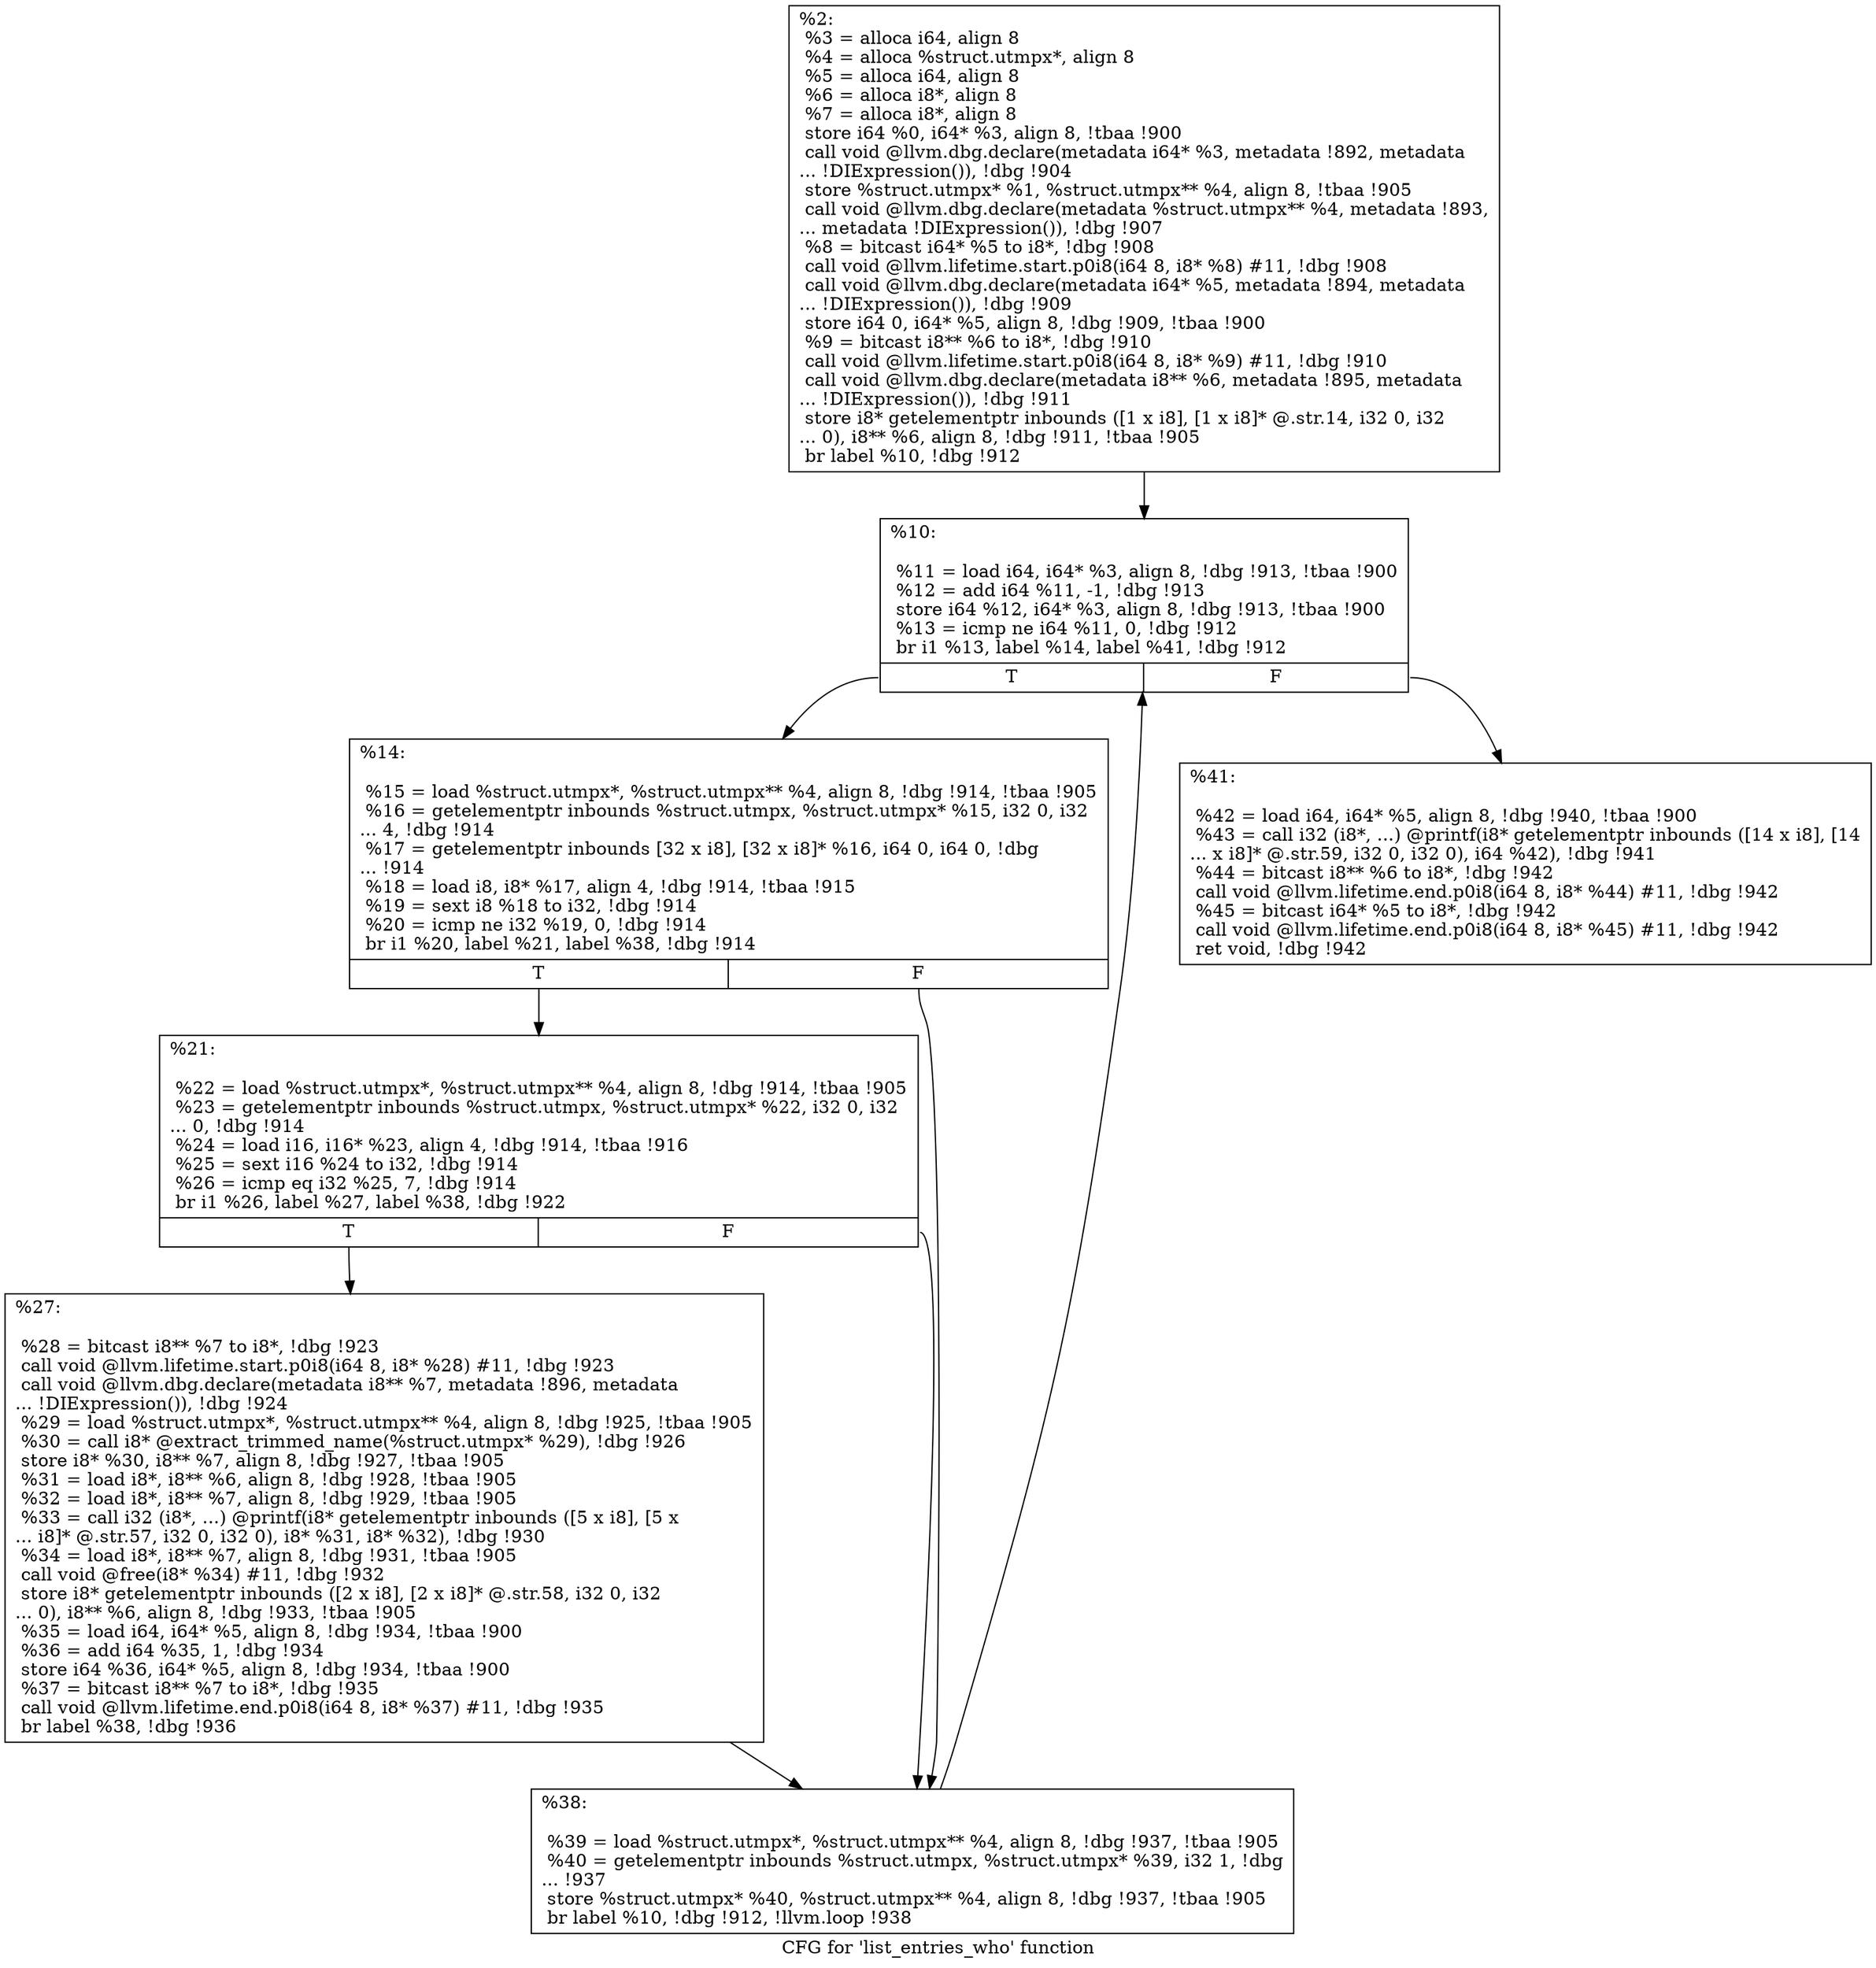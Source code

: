 digraph "CFG for 'list_entries_who' function" {
	label="CFG for 'list_entries_who' function";

	Node0x104ab90 [shape=record,label="{%2:\l  %3 = alloca i64, align 8\l  %4 = alloca %struct.utmpx*, align 8\l  %5 = alloca i64, align 8\l  %6 = alloca i8*, align 8\l  %7 = alloca i8*, align 8\l  store i64 %0, i64* %3, align 8, !tbaa !900\l  call void @llvm.dbg.declare(metadata i64* %3, metadata !892, metadata\l... !DIExpression()), !dbg !904\l  store %struct.utmpx* %1, %struct.utmpx** %4, align 8, !tbaa !905\l  call void @llvm.dbg.declare(metadata %struct.utmpx** %4, metadata !893,\l... metadata !DIExpression()), !dbg !907\l  %8 = bitcast i64* %5 to i8*, !dbg !908\l  call void @llvm.lifetime.start.p0i8(i64 8, i8* %8) #11, !dbg !908\l  call void @llvm.dbg.declare(metadata i64* %5, metadata !894, metadata\l... !DIExpression()), !dbg !909\l  store i64 0, i64* %5, align 8, !dbg !909, !tbaa !900\l  %9 = bitcast i8** %6 to i8*, !dbg !910\l  call void @llvm.lifetime.start.p0i8(i64 8, i8* %9) #11, !dbg !910\l  call void @llvm.dbg.declare(metadata i8** %6, metadata !895, metadata\l... !DIExpression()), !dbg !911\l  store i8* getelementptr inbounds ([1 x i8], [1 x i8]* @.str.14, i32 0, i32\l... 0), i8** %6, align 8, !dbg !911, !tbaa !905\l  br label %10, !dbg !912\l}"];
	Node0x104ab90 -> Node0x10555f0;
	Node0x10555f0 [shape=record,label="{%10:\l\l  %11 = load i64, i64* %3, align 8, !dbg !913, !tbaa !900\l  %12 = add i64 %11, -1, !dbg !913\l  store i64 %12, i64* %3, align 8, !dbg !913, !tbaa !900\l  %13 = icmp ne i64 %11, 0, !dbg !912\l  br i1 %13, label %14, label %41, !dbg !912\l|{<s0>T|<s1>F}}"];
	Node0x10555f0:s0 -> Node0x1055640;
	Node0x10555f0:s1 -> Node0x1055780;
	Node0x1055640 [shape=record,label="{%14:\l\l  %15 = load %struct.utmpx*, %struct.utmpx** %4, align 8, !dbg !914, !tbaa !905\l  %16 = getelementptr inbounds %struct.utmpx, %struct.utmpx* %15, i32 0, i32\l... 4, !dbg !914\l  %17 = getelementptr inbounds [32 x i8], [32 x i8]* %16, i64 0, i64 0, !dbg\l... !914\l  %18 = load i8, i8* %17, align 4, !dbg !914, !tbaa !915\l  %19 = sext i8 %18 to i32, !dbg !914\l  %20 = icmp ne i32 %19, 0, !dbg !914\l  br i1 %20, label %21, label %38, !dbg !914\l|{<s0>T|<s1>F}}"];
	Node0x1055640:s0 -> Node0x1055690;
	Node0x1055640:s1 -> Node0x1055730;
	Node0x1055690 [shape=record,label="{%21:\l\l  %22 = load %struct.utmpx*, %struct.utmpx** %4, align 8, !dbg !914, !tbaa !905\l  %23 = getelementptr inbounds %struct.utmpx, %struct.utmpx* %22, i32 0, i32\l... 0, !dbg !914\l  %24 = load i16, i16* %23, align 4, !dbg !914, !tbaa !916\l  %25 = sext i16 %24 to i32, !dbg !914\l  %26 = icmp eq i32 %25, 7, !dbg !914\l  br i1 %26, label %27, label %38, !dbg !922\l|{<s0>T|<s1>F}}"];
	Node0x1055690:s0 -> Node0x10556e0;
	Node0x1055690:s1 -> Node0x1055730;
	Node0x10556e0 [shape=record,label="{%27:\l\l  %28 = bitcast i8** %7 to i8*, !dbg !923\l  call void @llvm.lifetime.start.p0i8(i64 8, i8* %28) #11, !dbg !923\l  call void @llvm.dbg.declare(metadata i8** %7, metadata !896, metadata\l... !DIExpression()), !dbg !924\l  %29 = load %struct.utmpx*, %struct.utmpx** %4, align 8, !dbg !925, !tbaa !905\l  %30 = call i8* @extract_trimmed_name(%struct.utmpx* %29), !dbg !926\l  store i8* %30, i8** %7, align 8, !dbg !927, !tbaa !905\l  %31 = load i8*, i8** %6, align 8, !dbg !928, !tbaa !905\l  %32 = load i8*, i8** %7, align 8, !dbg !929, !tbaa !905\l  %33 = call i32 (i8*, ...) @printf(i8* getelementptr inbounds ([5 x i8], [5 x\l... i8]* @.str.57, i32 0, i32 0), i8* %31, i8* %32), !dbg !930\l  %34 = load i8*, i8** %7, align 8, !dbg !931, !tbaa !905\l  call void @free(i8* %34) #11, !dbg !932\l  store i8* getelementptr inbounds ([2 x i8], [2 x i8]* @.str.58, i32 0, i32\l... 0), i8** %6, align 8, !dbg !933, !tbaa !905\l  %35 = load i64, i64* %5, align 8, !dbg !934, !tbaa !900\l  %36 = add i64 %35, 1, !dbg !934\l  store i64 %36, i64* %5, align 8, !dbg !934, !tbaa !900\l  %37 = bitcast i8** %7 to i8*, !dbg !935\l  call void @llvm.lifetime.end.p0i8(i64 8, i8* %37) #11, !dbg !935\l  br label %38, !dbg !936\l}"];
	Node0x10556e0 -> Node0x1055730;
	Node0x1055730 [shape=record,label="{%38:\l\l  %39 = load %struct.utmpx*, %struct.utmpx** %4, align 8, !dbg !937, !tbaa !905\l  %40 = getelementptr inbounds %struct.utmpx, %struct.utmpx* %39, i32 1, !dbg\l... !937\l  store %struct.utmpx* %40, %struct.utmpx** %4, align 8, !dbg !937, !tbaa !905\l  br label %10, !dbg !912, !llvm.loop !938\l}"];
	Node0x1055730 -> Node0x10555f0;
	Node0x1055780 [shape=record,label="{%41:\l\l  %42 = load i64, i64* %5, align 8, !dbg !940, !tbaa !900\l  %43 = call i32 (i8*, ...) @printf(i8* getelementptr inbounds ([14 x i8], [14\l... x i8]* @.str.59, i32 0, i32 0), i64 %42), !dbg !941\l  %44 = bitcast i8** %6 to i8*, !dbg !942\l  call void @llvm.lifetime.end.p0i8(i64 8, i8* %44) #11, !dbg !942\l  %45 = bitcast i64* %5 to i8*, !dbg !942\l  call void @llvm.lifetime.end.p0i8(i64 8, i8* %45) #11, !dbg !942\l  ret void, !dbg !942\l}"];
}
